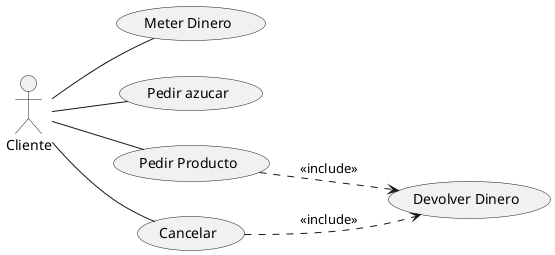 @startuml

left to right direction
:Cliente: -- (Meter Dinero)
:Cliente: -- (Pedir azucar)
:Cliente: -- (Pedir Producto)
:Cliente: -- (Cancelar)
(Pedir Producto) ..> (Devolver Dinero) : <<include>>
(Cancelar) ..> (Devolver Dinero) : <<include>>
@enduml